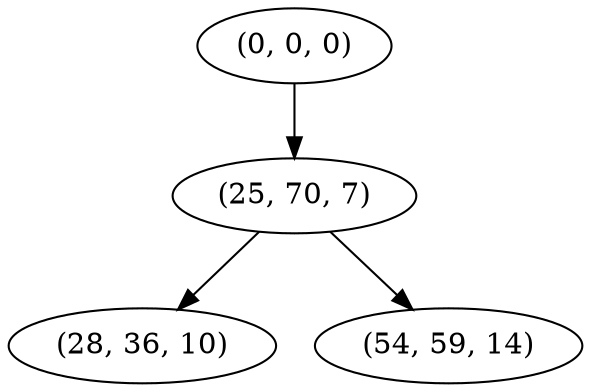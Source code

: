 digraph tree {
    "(0, 0, 0)";
    "(25, 70, 7)";
    "(28, 36, 10)";
    "(54, 59, 14)";
    "(0, 0, 0)" -> "(25, 70, 7)";
    "(25, 70, 7)" -> "(28, 36, 10)";
    "(25, 70, 7)" -> "(54, 59, 14)";
}
